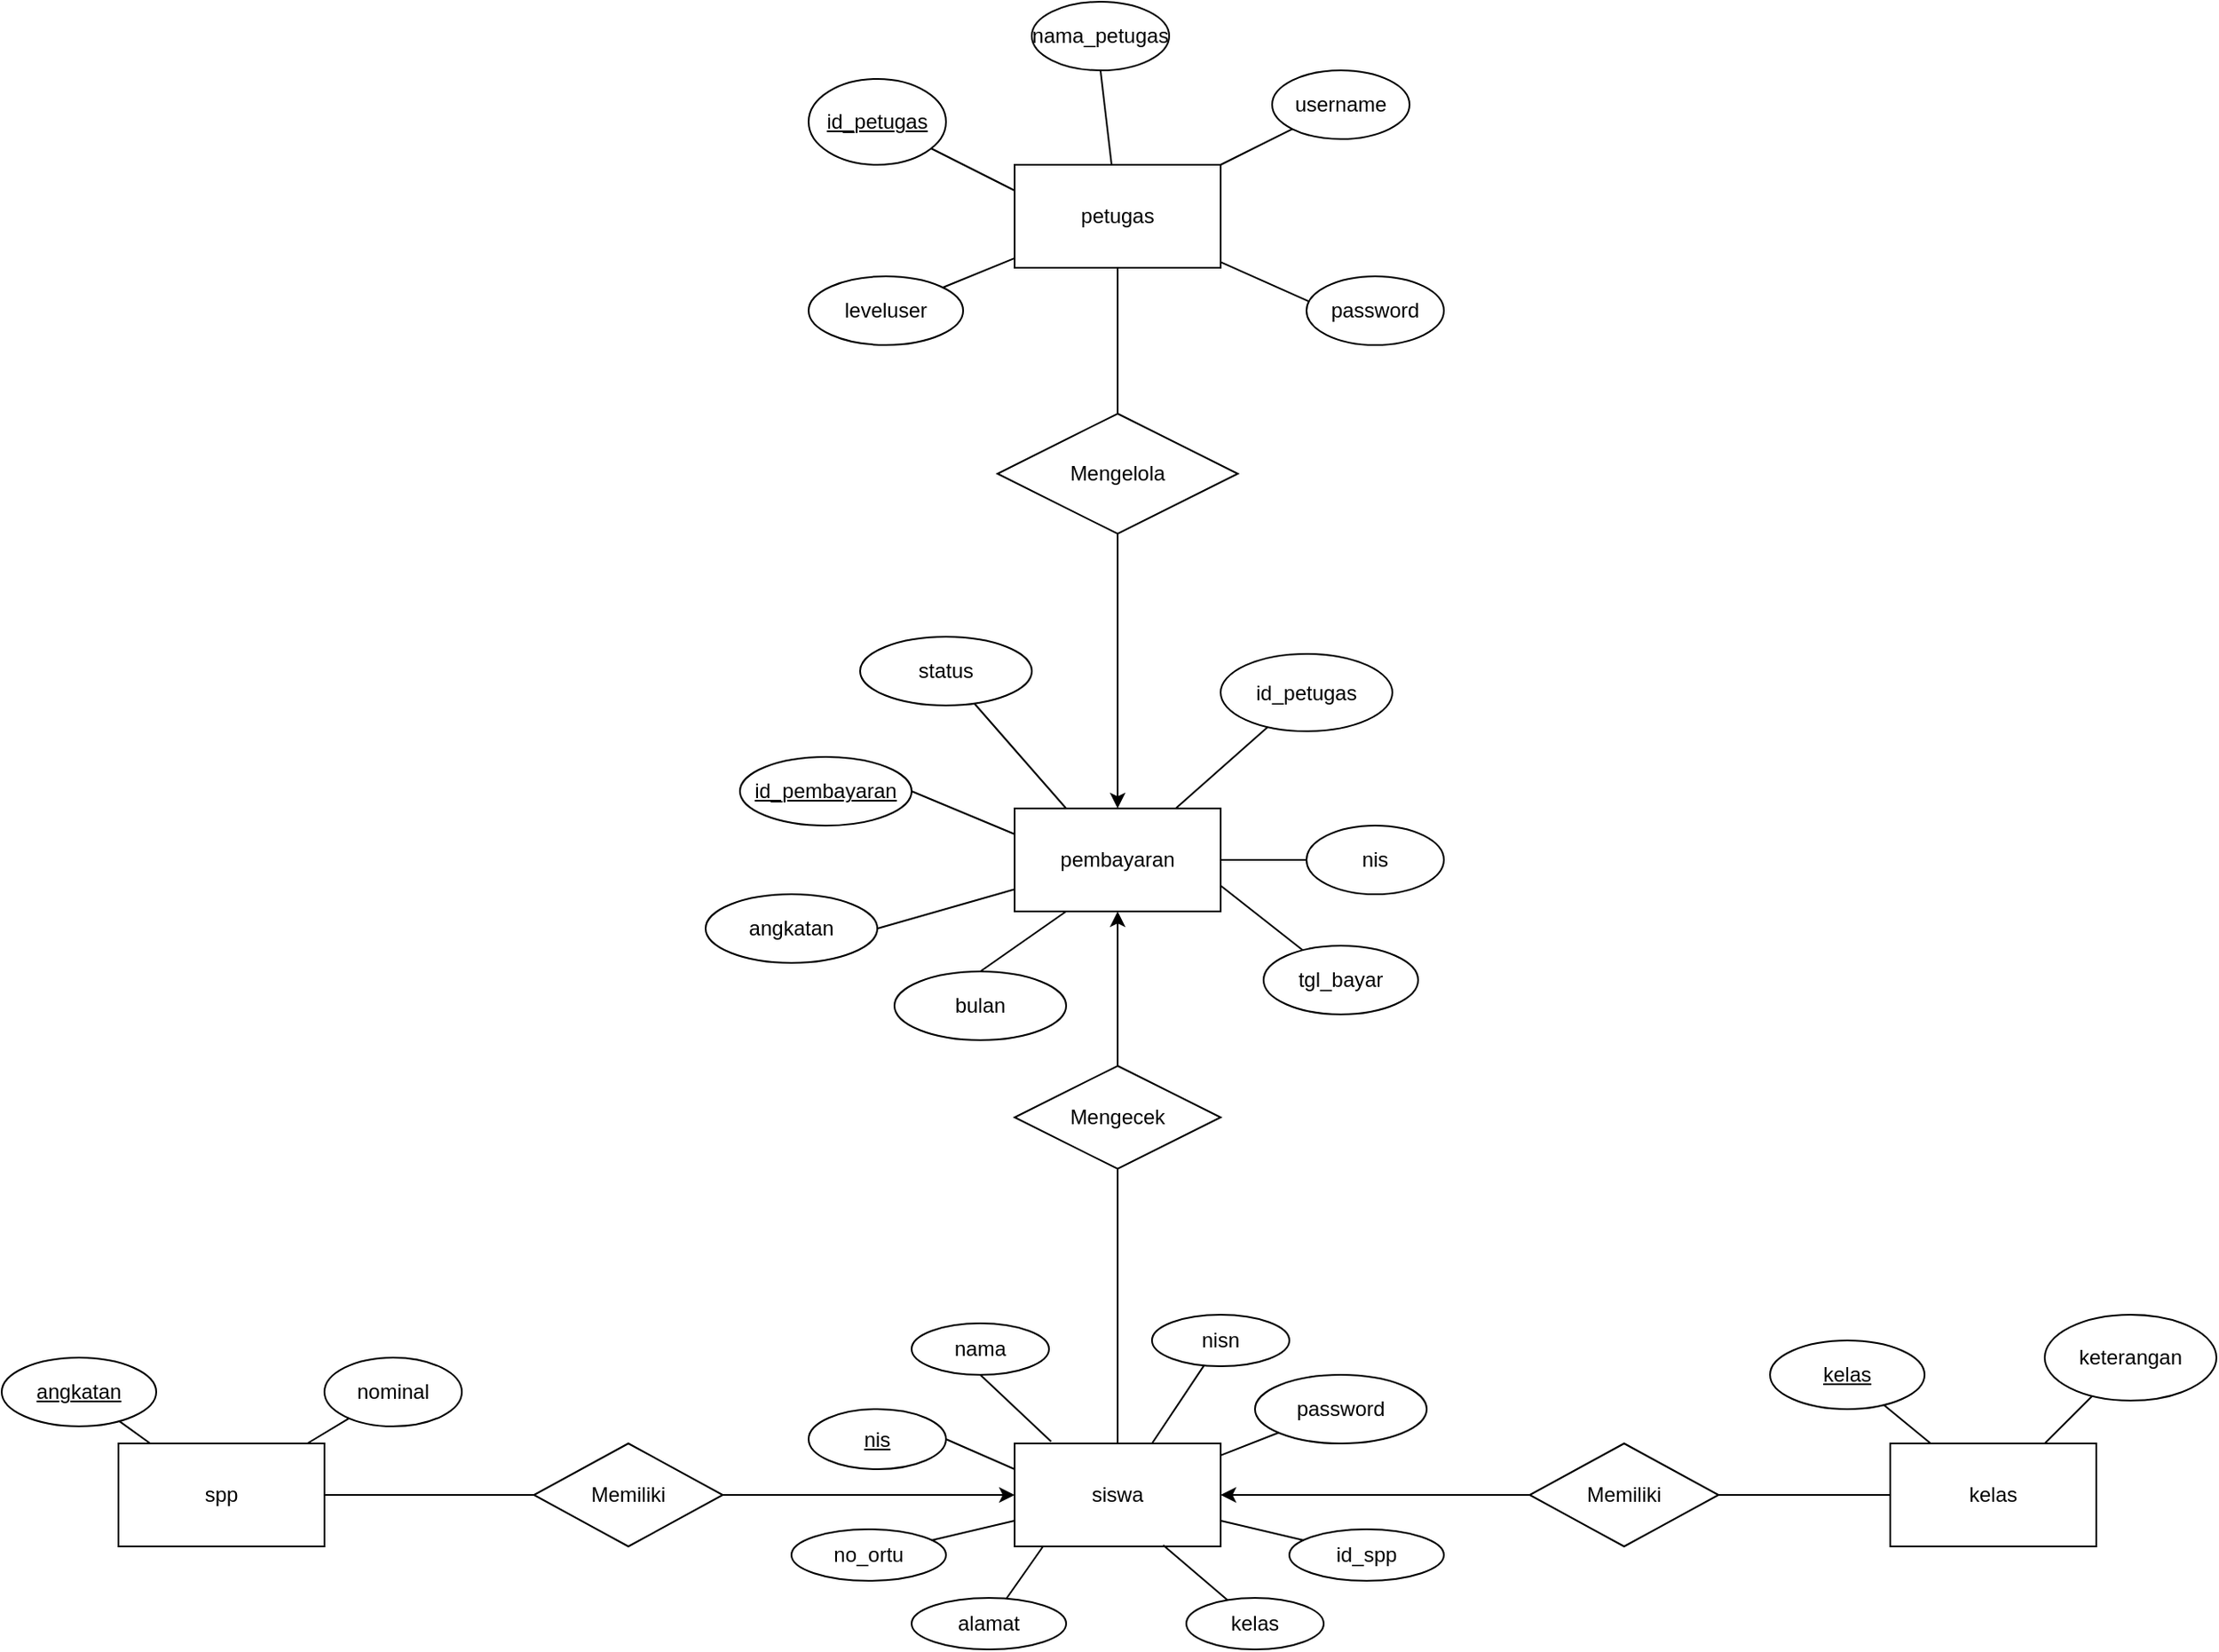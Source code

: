 <mxfile version="20.8.13" type="device"><diagram name="Page-1" id="2UTjW8HzkJgUE9a7Bknt"><mxGraphModel dx="2442" dy="2051" grid="1" gridSize="10" guides="1" tooltips="1" connect="1" arrows="1" fold="1" page="1" pageScale="1" pageWidth="827" pageHeight="1169" math="0" shadow="0"><root><mxCell id="0"/><mxCell id="1" parent="0"/><mxCell id="anVa7kaLpTq0xHKBPg03-4" style="edgeStyle=orthogonalEdgeStyle;rounded=0;orthogonalLoop=1;jettySize=auto;html=1;entryX=0.5;entryY=1;entryDx=0;entryDy=0;startArrow=none;" parent="1" source="anVa7kaLpTq0xHKBPg03-10" target="r5swaptVUIaMroiVrkas-3" edge="1"><mxGeometry relative="1" as="geometry"/></mxCell><mxCell id="r5swaptVUIaMroiVrkas-1" value="siswa" style="rounded=0;whiteSpace=wrap;html=1;" parent="1" vertex="1"><mxGeometry x="80" y="720" width="120" height="60" as="geometry"/></mxCell><mxCell id="anVa7kaLpTq0xHKBPg03-3" style="edgeStyle=orthogonalEdgeStyle;rounded=0;orthogonalLoop=1;jettySize=auto;html=1;entryX=1;entryY=0.5;entryDx=0;entryDy=0;startArrow=none;" parent="1" source="anVa7kaLpTq0xHKBPg03-8" target="r5swaptVUIaMroiVrkas-1" edge="1"><mxGeometry relative="1" as="geometry"><Array as="points"><mxPoint x="670" y="750"/></Array></mxGeometry></mxCell><mxCell id="r5swaptVUIaMroiVrkas-2" value="kelas" style="rounded=0;whiteSpace=wrap;html=1;" parent="1" vertex="1"><mxGeometry x="590" y="720" width="120" height="60" as="geometry"/></mxCell><mxCell id="r5swaptVUIaMroiVrkas-3" value="pembayaran" style="rounded=0;whiteSpace=wrap;html=1;" parent="1" vertex="1"><mxGeometry x="80" y="350" width="120" height="60" as="geometry"/></mxCell><mxCell id="anVa7kaLpTq0xHKBPg03-5" style="edgeStyle=orthogonalEdgeStyle;rounded=0;orthogonalLoop=1;jettySize=auto;html=1;entryX=0.5;entryY=0;entryDx=0;entryDy=0;exitX=0.5;exitY=1;exitDx=0;exitDy=0;startArrow=none;" parent="1" source="anVa7kaLpTq0xHKBPg03-12" target="r5swaptVUIaMroiVrkas-3" edge="1"><mxGeometry relative="1" as="geometry"/></mxCell><mxCell id="r5swaptVUIaMroiVrkas-5" value="petugas" style="rounded=0;whiteSpace=wrap;html=1;" parent="1" vertex="1"><mxGeometry x="80" y="-25" width="120" height="60" as="geometry"/></mxCell><mxCell id="r5swaptVUIaMroiVrkas-7" value="keterangan" style="ellipse;whiteSpace=wrap;html=1;" parent="1" vertex="1"><mxGeometry x="680" y="645" width="100" height="50" as="geometry"/></mxCell><mxCell id="r5swaptVUIaMroiVrkas-8" value="&lt;u&gt;kelas&lt;/u&gt;" style="ellipse;whiteSpace=wrap;html=1;" parent="1" vertex="1"><mxGeometry x="520" y="660" width="90" height="40" as="geometry"/></mxCell><mxCell id="r5swaptVUIaMroiVrkas-10" value="&lt;u&gt;id_pembayaran&lt;/u&gt;" style="ellipse;whiteSpace=wrap;html=1;" parent="1" vertex="1"><mxGeometry x="-80" y="320" width="100" height="40" as="geometry"/></mxCell><mxCell id="r5swaptVUIaMroiVrkas-11" value="id_petugas" style="ellipse;whiteSpace=wrap;html=1;" parent="1" vertex="1"><mxGeometry x="200" y="260" width="100" height="45" as="geometry"/></mxCell><mxCell id="r5swaptVUIaMroiVrkas-12" value="nis" style="ellipse;whiteSpace=wrap;html=1;" parent="1" vertex="1"><mxGeometry x="250" y="360" width="80" height="40" as="geometry"/></mxCell><mxCell id="r5swaptVUIaMroiVrkas-13" value="tgl_bayar" style="ellipse;whiteSpace=wrap;html=1;" parent="1" vertex="1"><mxGeometry x="225" y="430" width="90" height="40" as="geometry"/></mxCell><mxCell id="r5swaptVUIaMroiVrkas-14" value="bulan" style="ellipse;whiteSpace=wrap;html=1;" parent="1" vertex="1"><mxGeometry x="10" y="445" width="100" height="40" as="geometry"/></mxCell><mxCell id="r5swaptVUIaMroiVrkas-15" value="angkatan" style="ellipse;whiteSpace=wrap;html=1;" parent="1" vertex="1"><mxGeometry x="-100" y="400" width="100" height="40" as="geometry"/></mxCell><mxCell id="r5swaptVUIaMroiVrkas-16" value="status" style="ellipse;whiteSpace=wrap;html=1;" parent="1" vertex="1"><mxGeometry x="-10" y="250" width="100" height="40" as="geometry"/></mxCell><mxCell id="r5swaptVUIaMroiVrkas-17" value="nama_petugas" style="ellipse;whiteSpace=wrap;html=1;" parent="1" vertex="1"><mxGeometry x="90" y="-120" width="80" height="40" as="geometry"/></mxCell><mxCell id="r5swaptVUIaMroiVrkas-18" value="password" style="ellipse;whiteSpace=wrap;html=1;" parent="1" vertex="1"><mxGeometry x="250" y="40" width="80" height="40" as="geometry"/></mxCell><mxCell id="r5swaptVUIaMroiVrkas-19" value="username" style="ellipse;whiteSpace=wrap;html=1;" parent="1" vertex="1"><mxGeometry x="230" y="-80" width="80" height="40" as="geometry"/></mxCell><mxCell id="r5swaptVUIaMroiVrkas-20" value="&lt;u&gt;id_petugas&lt;/u&gt;" style="ellipse;whiteSpace=wrap;html=1;" parent="1" vertex="1"><mxGeometry x="-40" y="-75" width="80" height="50" as="geometry"/></mxCell><mxCell id="r5swaptVUIaMroiVrkas-21" value="leveluser" style="ellipse;whiteSpace=wrap;html=1;" parent="1" vertex="1"><mxGeometry x="-40" y="40" width="90" height="40" as="geometry"/></mxCell><mxCell id="r5swaptVUIaMroiVrkas-30" value="nama" style="ellipse;whiteSpace=wrap;html=1;" parent="1" vertex="1"><mxGeometry x="20" y="650" width="80" height="30" as="geometry"/></mxCell><mxCell id="r5swaptVUIaMroiVrkas-32" value="nisn" style="ellipse;whiteSpace=wrap;html=1;" parent="1" vertex="1"><mxGeometry x="160" y="645" width="80" height="30" as="geometry"/></mxCell><mxCell id="r5swaptVUIaMroiVrkas-33" value="id_spp" style="ellipse;whiteSpace=wrap;html=1;" parent="1" vertex="1"><mxGeometry x="240" y="770" width="90" height="30" as="geometry"/></mxCell><mxCell id="r5swaptVUIaMroiVrkas-34" value="&lt;u&gt;nis&lt;/u&gt;" style="ellipse;whiteSpace=wrap;html=1;" parent="1" vertex="1"><mxGeometry x="-40" y="700" width="80" height="35" as="geometry"/></mxCell><mxCell id="r5swaptVUIaMroiVrkas-35" value="kelas" style="ellipse;whiteSpace=wrap;html=1;" parent="1" vertex="1"><mxGeometry x="180" y="810" width="80" height="30" as="geometry"/></mxCell><mxCell id="r5swaptVUIaMroiVrkas-36" value="password" style="ellipse;whiteSpace=wrap;html=1;" parent="1" vertex="1"><mxGeometry x="220" y="680" width="100" height="40" as="geometry"/></mxCell><mxCell id="r5swaptVUIaMroiVrkas-37" value="alamat" style="ellipse;whiteSpace=wrap;html=1;" parent="1" vertex="1"><mxGeometry x="20" y="810" width="90" height="30" as="geometry"/></mxCell><mxCell id="r5swaptVUIaMroiVrkas-38" value="no_ortu" style="ellipse;whiteSpace=wrap;html=1;" parent="1" vertex="1"><mxGeometry x="-50" y="770" width="90" height="30" as="geometry"/></mxCell><mxCell id="anVa7kaLpTq0xHKBPg03-2" style="edgeStyle=orthogonalEdgeStyle;rounded=0;orthogonalLoop=1;jettySize=auto;html=1;entryX=0;entryY=0.5;entryDx=0;entryDy=0;startArrow=none;" parent="1" source="anVa7kaLpTq0xHKBPg03-6" target="r5swaptVUIaMroiVrkas-1" edge="1"><mxGeometry relative="1" as="geometry"/></mxCell><mxCell id="r5swaptVUIaMroiVrkas-42" value="spp" style="rounded=0;whiteSpace=wrap;html=1;" parent="1" vertex="1"><mxGeometry x="-442" y="720" width="120" height="60" as="geometry"/></mxCell><mxCell id="r5swaptVUIaMroiVrkas-43" value="&lt;u&gt;angkatan&lt;/u&gt;" style="ellipse;whiteSpace=wrap;html=1;" parent="1" vertex="1"><mxGeometry x="-510" y="670" width="90" height="40" as="geometry"/></mxCell><mxCell id="r5swaptVUIaMroiVrkas-44" value="nominal" style="ellipse;whiteSpace=wrap;html=1;" parent="1" vertex="1"><mxGeometry x="-322" y="670" width="80" height="40" as="geometry"/></mxCell><mxCell id="anVa7kaLpTq0xHKBPg03-7" value="" style="edgeStyle=orthogonalEdgeStyle;rounded=0;orthogonalLoop=1;jettySize=auto;html=1;entryX=0;entryY=0.5;entryDx=0;entryDy=0;endArrow=none;" parent="1" source="r5swaptVUIaMroiVrkas-42" target="anVa7kaLpTq0xHKBPg03-6" edge="1"><mxGeometry relative="1" as="geometry"><mxPoint x="-322" y="750" as="sourcePoint"/><mxPoint x="80" y="750" as="targetPoint"/></mxGeometry></mxCell><mxCell id="anVa7kaLpTq0xHKBPg03-6" value="Memiliki" style="rhombus;whiteSpace=wrap;html=1;" parent="1" vertex="1"><mxGeometry x="-200" y="720" width="110" height="60" as="geometry"/></mxCell><mxCell id="anVa7kaLpTq0xHKBPg03-9" value="" style="edgeStyle=orthogonalEdgeStyle;rounded=0;orthogonalLoop=1;jettySize=auto;html=1;entryX=1;entryY=0.5;entryDx=0;entryDy=0;endArrow=none;" parent="1" source="r5swaptVUIaMroiVrkas-2" target="anVa7kaLpTq0xHKBPg03-8" edge="1"><mxGeometry relative="1" as="geometry"><mxPoint x="590" y="750" as="sourcePoint"/><mxPoint x="200" y="750" as="targetPoint"/><Array as="points"/></mxGeometry></mxCell><mxCell id="anVa7kaLpTq0xHKBPg03-8" value="Memiliki" style="rhombus;whiteSpace=wrap;html=1;" parent="1" vertex="1"><mxGeometry x="380" y="720" width="110" height="60" as="geometry"/></mxCell><mxCell id="anVa7kaLpTq0xHKBPg03-11" value="" style="edgeStyle=orthogonalEdgeStyle;rounded=0;orthogonalLoop=1;jettySize=auto;html=1;entryX=0.5;entryY=1;entryDx=0;entryDy=0;endArrow=none;" parent="1" source="r5swaptVUIaMroiVrkas-1" target="anVa7kaLpTq0xHKBPg03-10" edge="1"><mxGeometry relative="1" as="geometry"><mxPoint x="140" y="720" as="sourcePoint"/><mxPoint x="140" y="410" as="targetPoint"/></mxGeometry></mxCell><mxCell id="anVa7kaLpTq0xHKBPg03-10" value="Mengecek" style="rhombus;whiteSpace=wrap;html=1;" parent="1" vertex="1"><mxGeometry x="80" y="500" width="120" height="60" as="geometry"/></mxCell><mxCell id="anVa7kaLpTq0xHKBPg03-14" value="" style="edgeStyle=orthogonalEdgeStyle;rounded=0;orthogonalLoop=1;jettySize=auto;html=1;entryX=0.5;entryY=0;entryDx=0;entryDy=0;exitX=0.5;exitY=1;exitDx=0;exitDy=0;endArrow=none;" parent="1" source="r5swaptVUIaMroiVrkas-5" target="anVa7kaLpTq0xHKBPg03-12" edge="1"><mxGeometry relative="1" as="geometry"><mxPoint x="140" y="35" as="sourcePoint"/><mxPoint x="140" y="350" as="targetPoint"/></mxGeometry></mxCell><mxCell id="anVa7kaLpTq0xHKBPg03-12" value="Mengelola" style="rhombus;whiteSpace=wrap;html=1;" parent="1" vertex="1"><mxGeometry x="70" y="120" width="140" height="70" as="geometry"/></mxCell><mxCell id="anVa7kaLpTq0xHKBPg03-19" value="" style="endArrow=none;html=1;rounded=0;" parent="1" source="r5swaptVUIaMroiVrkas-21" target="r5swaptVUIaMroiVrkas-5" edge="1"><mxGeometry width="50" height="50" relative="1" as="geometry"><mxPoint x="70" y="210" as="sourcePoint"/><mxPoint x="100" y="40" as="targetPoint"/></mxGeometry></mxCell><mxCell id="anVa7kaLpTq0xHKBPg03-20" value="" style="endArrow=none;html=1;rounded=0;entryX=0;entryY=0.25;entryDx=0;entryDy=0;" parent="1" source="r5swaptVUIaMroiVrkas-20" target="r5swaptVUIaMroiVrkas-5" edge="1"><mxGeometry width="50" height="50" relative="1" as="geometry"><mxPoint x="39.997" y="0.072" as="sourcePoint"/><mxPoint x="81.77" y="-16.996" as="targetPoint"/></mxGeometry></mxCell><mxCell id="anVa7kaLpTq0xHKBPg03-21" value="" style="endArrow=none;html=1;rounded=0;exitX=0.5;exitY=1;exitDx=0;exitDy=0;" parent="1" source="r5swaptVUIaMroiVrkas-17" target="r5swaptVUIaMroiVrkas-5" edge="1"><mxGeometry width="50" height="50" relative="1" as="geometry"><mxPoint x="41.235" y="-24.383" as="sourcePoint"/><mxPoint x="90" as="targetPoint"/></mxGeometry></mxCell><mxCell id="anVa7kaLpTq0xHKBPg03-23" value="" style="endArrow=none;html=1;rounded=0;" parent="1" source="r5swaptVUIaMroiVrkas-19" target="r5swaptVUIaMroiVrkas-5" edge="1"><mxGeometry width="50" height="50" relative="1" as="geometry"><mxPoint x="140.0" y="-70" as="sourcePoint"/><mxPoint x="128.28" y="-15.3" as="targetPoint"/></mxGeometry></mxCell><mxCell id="anVa7kaLpTq0xHKBPg03-24" value="" style="endArrow=none;html=1;rounded=0;exitX=0.02;exitY=0.368;exitDx=0;exitDy=0;exitPerimeter=0;" parent="1" source="r5swaptVUIaMroiVrkas-18" target="r5swaptVUIaMroiVrkas-5" edge="1"><mxGeometry width="50" height="50" relative="1" as="geometry"><mxPoint x="251.716" y="-35.858" as="sourcePoint"/><mxPoint x="210.0" y="-15" as="targetPoint"/></mxGeometry></mxCell><mxCell id="anVa7kaLpTq0xHKBPg03-25" value="" style="endArrow=none;html=1;rounded=0;exitX=0.25;exitY=0;exitDx=0;exitDy=0;" parent="1" source="r5swaptVUIaMroiVrkas-3" target="r5swaptVUIaMroiVrkas-16" edge="1"><mxGeometry width="50" height="50" relative="1" as="geometry"><mxPoint x="30" y="190" as="sourcePoint"/><mxPoint x="80" y="140" as="targetPoint"/></mxGeometry></mxCell><mxCell id="anVa7kaLpTq0xHKBPg03-26" value="" style="endArrow=none;html=1;rounded=0;exitX=0;exitY=0.25;exitDx=0;exitDy=0;entryX=1;entryY=0.5;entryDx=0;entryDy=0;" parent="1" source="r5swaptVUIaMroiVrkas-3" target="r5swaptVUIaMroiVrkas-10" edge="1"><mxGeometry width="50" height="50" relative="1" as="geometry"><mxPoint x="120" y="360" as="sourcePoint"/><mxPoint x="76.326" y="308.904" as="targetPoint"/></mxGeometry></mxCell><mxCell id="anVa7kaLpTq0xHKBPg03-27" value="" style="endArrow=none;html=1;rounded=0;entryX=1;entryY=0.5;entryDx=0;entryDy=0;" parent="1" source="r5swaptVUIaMroiVrkas-3" target="r5swaptVUIaMroiVrkas-15" edge="1"><mxGeometry width="50" height="50" relative="1" as="geometry"><mxPoint x="90" y="375" as="sourcePoint"/><mxPoint x="40.0" y="350" as="targetPoint"/></mxGeometry></mxCell><mxCell id="anVa7kaLpTq0xHKBPg03-28" value="" style="endArrow=none;html=1;rounded=0;entryX=0.5;entryY=0;entryDx=0;entryDy=0;exitX=0.25;exitY=1;exitDx=0;exitDy=0;" parent="1" source="r5swaptVUIaMroiVrkas-3" target="r5swaptVUIaMroiVrkas-14" edge="1"><mxGeometry width="50" height="50" relative="1" as="geometry"><mxPoint x="90" y="411.818" as="sourcePoint"/><mxPoint x="40.0" y="430" as="targetPoint"/></mxGeometry></mxCell><mxCell id="anVa7kaLpTq0xHKBPg03-29" value="" style="endArrow=none;html=1;rounded=0;" parent="1" source="r5swaptVUIaMroiVrkas-3" target="r5swaptVUIaMroiVrkas-11" edge="1"><mxGeometry width="50" height="50" relative="1" as="geometry"><mxPoint x="120" y="360" as="sourcePoint"/><mxPoint x="76.326" y="308.904" as="targetPoint"/></mxGeometry></mxCell><mxCell id="anVa7kaLpTq0xHKBPg03-30" value="" style="endArrow=none;html=1;rounded=0;exitX=1;exitY=0.5;exitDx=0;exitDy=0;" parent="1" source="r5swaptVUIaMroiVrkas-3" target="r5swaptVUIaMroiVrkas-12" edge="1"><mxGeometry width="50" height="50" relative="1" as="geometry"><mxPoint x="174.569" y="360" as="sourcePoint"/><mxPoint x="212.578" y="313.59" as="targetPoint"/></mxGeometry></mxCell><mxCell id="anVa7kaLpTq0xHKBPg03-31" value="" style="endArrow=none;html=1;rounded=0;exitX=1;exitY=0.75;exitDx=0;exitDy=0;" parent="1" source="r5swaptVUIaMroiVrkas-3" target="r5swaptVUIaMroiVrkas-13" edge="1"><mxGeometry width="50" height="50" relative="1" as="geometry"><mxPoint x="210" y="390" as="sourcePoint"/><mxPoint x="236.901" y="381.23" as="targetPoint"/></mxGeometry></mxCell><mxCell id="anVa7kaLpTq0xHKBPg03-34" value="" style="endArrow=none;html=1;rounded=0;entryX=0.177;entryY=-0.018;entryDx=0;entryDy=0;entryPerimeter=0;exitX=0.5;exitY=1;exitDx=0;exitDy=0;" parent="1" source="r5swaptVUIaMroiVrkas-30" target="r5swaptVUIaMroiVrkas-1" edge="1"><mxGeometry width="50" height="50" relative="1" as="geometry"><mxPoint x="10" y="780" as="sourcePoint"/><mxPoint x="60" y="730" as="targetPoint"/></mxGeometry></mxCell><mxCell id="anVa7kaLpTq0xHKBPg03-35" value="" style="endArrow=none;html=1;rounded=0;entryX=0;entryY=0.25;entryDx=0;entryDy=0;exitX=1;exitY=0.5;exitDx=0;exitDy=0;" parent="1" source="r5swaptVUIaMroiVrkas-34" target="r5swaptVUIaMroiVrkas-1" edge="1"><mxGeometry width="50" height="50" relative="1" as="geometry"><mxPoint x="70" y="690.0" as="sourcePoint"/><mxPoint x="111.24" y="728.92" as="targetPoint"/></mxGeometry></mxCell><mxCell id="anVa7kaLpTq0xHKBPg03-36" value="" style="endArrow=none;html=1;rounded=0;entryX=0;entryY=0.75;entryDx=0;entryDy=0;" parent="1" source="r5swaptVUIaMroiVrkas-38" target="r5swaptVUIaMroiVrkas-1" edge="1"><mxGeometry width="50" height="50" relative="1" as="geometry"><mxPoint x="50.0" y="727.5" as="sourcePoint"/><mxPoint x="90" y="745.0" as="targetPoint"/></mxGeometry></mxCell><mxCell id="anVa7kaLpTq0xHKBPg03-37" value="" style="endArrow=none;html=1;rounded=0;entryX=0.14;entryY=0.994;entryDx=0;entryDy=0;entryPerimeter=0;" parent="1" source="r5swaptVUIaMroiVrkas-37" target="r5swaptVUIaMroiVrkas-1" edge="1"><mxGeometry width="50" height="50" relative="1" as="geometry"><mxPoint x="41.708" y="786.324" as="sourcePoint"/><mxPoint x="90" y="775.0" as="targetPoint"/></mxGeometry></mxCell><mxCell id="anVa7kaLpTq0xHKBPg03-38" value="" style="endArrow=none;html=1;rounded=0;entryX=0.721;entryY=0.988;entryDx=0;entryDy=0;entryPerimeter=0;" parent="1" source="r5swaptVUIaMroiVrkas-35" target="r5swaptVUIaMroiVrkas-1" edge="1"><mxGeometry width="50" height="50" relative="1" as="geometry"><mxPoint x="85.288" y="820.397" as="sourcePoint"/><mxPoint x="106.8" y="789.64" as="targetPoint"/></mxGeometry></mxCell><mxCell id="anVa7kaLpTq0xHKBPg03-39" value="" style="endArrow=none;html=1;rounded=0;entryX=1;entryY=0.75;entryDx=0;entryDy=0;" parent="1" source="r5swaptVUIaMroiVrkas-33" target="r5swaptVUIaMroiVrkas-1" edge="1"><mxGeometry width="50" height="50" relative="1" as="geometry"><mxPoint x="213.946" y="821.261" as="sourcePoint"/><mxPoint x="176.52" y="789.28" as="targetPoint"/></mxGeometry></mxCell><mxCell id="anVa7kaLpTq0xHKBPg03-40" value="" style="endArrow=none;html=1;rounded=0;" parent="1" source="r5swaptVUIaMroiVrkas-36" target="r5swaptVUIaMroiVrkas-1" edge="1"><mxGeometry width="50" height="50" relative="1" as="geometry"><mxPoint x="258.292" y="786.324" as="sourcePoint"/><mxPoint x="210" y="775.0" as="targetPoint"/></mxGeometry></mxCell><mxCell id="anVa7kaLpTq0xHKBPg03-41" value="" style="endArrow=none;html=1;rounded=0;" parent="1" source="r5swaptVUIaMroiVrkas-32" target="r5swaptVUIaMroiVrkas-1" edge="1"><mxGeometry width="50" height="50" relative="1" as="geometry"><mxPoint x="243.856" y="723.82" as="sourcePoint"/><mxPoint x="210" y="736.923" as="targetPoint"/></mxGeometry></mxCell><mxCell id="anVa7kaLpTq0xHKBPg03-42" value="" style="endArrow=none;html=1;rounded=0;" parent="1" source="r5swaptVUIaMroiVrkas-8" target="r5swaptVUIaMroiVrkas-2" edge="1"><mxGeometry width="50" height="50" relative="1" as="geometry"><mxPoint x="200.299" y="684.552" as="sourcePoint"/><mxPoint x="170" y="730" as="targetPoint"/></mxGeometry></mxCell><mxCell id="anVa7kaLpTq0xHKBPg03-43" value="" style="endArrow=none;html=1;rounded=0;" parent="1" source="r5swaptVUIaMroiVrkas-7" target="r5swaptVUIaMroiVrkas-2" edge="1"><mxGeometry width="50" height="50" relative="1" as="geometry"><mxPoint x="596.334" y="707.609" as="sourcePoint"/><mxPoint x="623.571" y="730" as="targetPoint"/></mxGeometry></mxCell><mxCell id="anVa7kaLpTq0xHKBPg03-47" value="" style="endArrow=none;html=1;rounded=0;" parent="1" source="r5swaptVUIaMroiVrkas-44" target="r5swaptVUIaMroiVrkas-42" edge="1"><mxGeometry width="50" height="50" relative="1" as="geometry"><mxPoint x="50" y="727.5" as="sourcePoint"/><mxPoint x="90.0" y="745" as="targetPoint"/></mxGeometry></mxCell><mxCell id="anVa7kaLpTq0xHKBPg03-48" value="" style="endArrow=none;html=1;rounded=0;" parent="1" source="r5swaptVUIaMroiVrkas-43" target="r5swaptVUIaMroiVrkas-42" edge="1"><mxGeometry width="50" height="50" relative="1" as="geometry"><mxPoint x="-297.696" y="715.327" as="sourcePoint"/><mxPoint x="-322" y="730" as="targetPoint"/></mxGeometry></mxCell></root></mxGraphModel></diagram></mxfile>